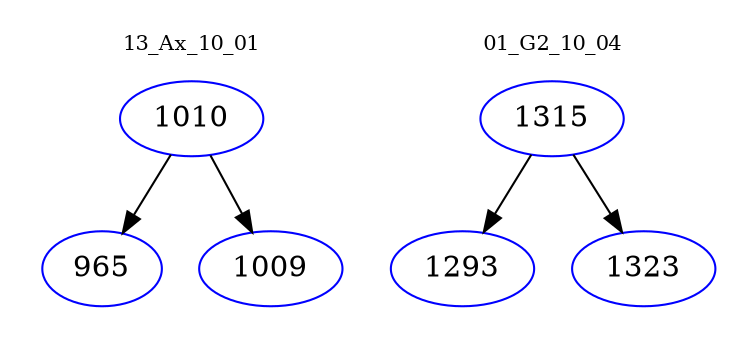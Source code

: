digraph{
subgraph cluster_0 {
color = white
label = "13_Ax_10_01";
fontsize=10;
T0_1010 [label="1010", color="blue"]
T0_1010 -> T0_965 [color="black"]
T0_965 [label="965", color="blue"]
T0_1010 -> T0_1009 [color="black"]
T0_1009 [label="1009", color="blue"]
}
subgraph cluster_1 {
color = white
label = "01_G2_10_04";
fontsize=10;
T1_1315 [label="1315", color="blue"]
T1_1315 -> T1_1293 [color="black"]
T1_1293 [label="1293", color="blue"]
T1_1315 -> T1_1323 [color="black"]
T1_1323 [label="1323", color="blue"]
}
}
